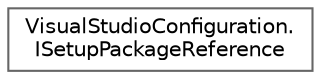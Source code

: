 digraph "Graphical Class Hierarchy"
{
 // LATEX_PDF_SIZE
  bgcolor="transparent";
  edge [fontname=Helvetica,fontsize=10,labelfontname=Helvetica,labelfontsize=10];
  node [fontname=Helvetica,fontsize=10,shape=box,height=0.2,width=0.4];
  rankdir="LR";
  Node0 [id="Node000000",label="VisualStudioConfiguration.\lISetupPackageReference",height=0.2,width=0.4,color="grey40", fillcolor="white", style="filled",URL="$interface_visual_studio_configuration_1_1_i_setup_package_reference.html",tooltip=" "];
}
